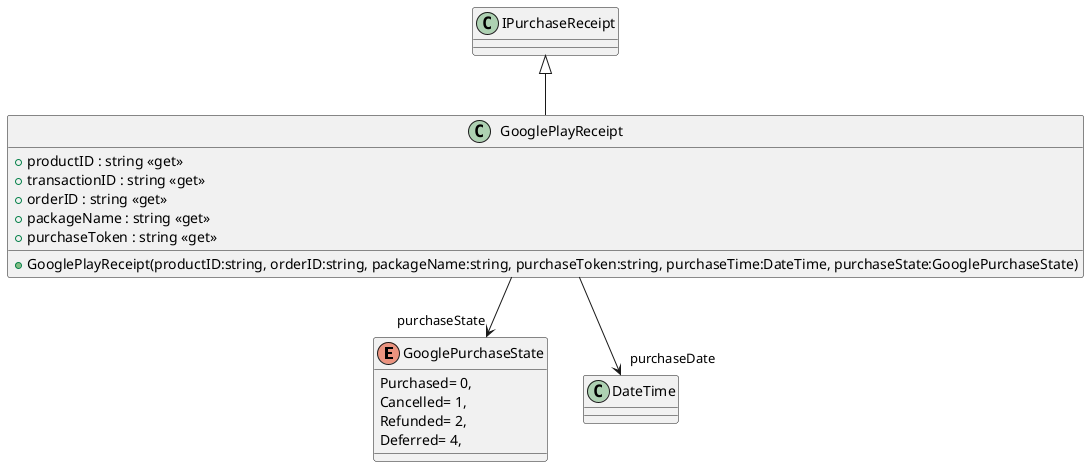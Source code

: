 @startuml
enum GooglePurchaseState {
    Purchased= 0,
    Cancelled= 1,
    Refunded= 2,
    Deferred= 4,
}
class GooglePlayReceipt {
    + productID : string <<get>>
    + transactionID : string <<get>>
    + orderID : string <<get>>
    + packageName : string <<get>>
    + purchaseToken : string <<get>>
    + GooglePlayReceipt(productID:string, orderID:string, packageName:string, purchaseToken:string, purchaseTime:DateTime, purchaseState:GooglePurchaseState)
}
IPurchaseReceipt <|-- GooglePlayReceipt
GooglePlayReceipt --> "purchaseDate" DateTime
GooglePlayReceipt --> "purchaseState" GooglePurchaseState
@enduml
